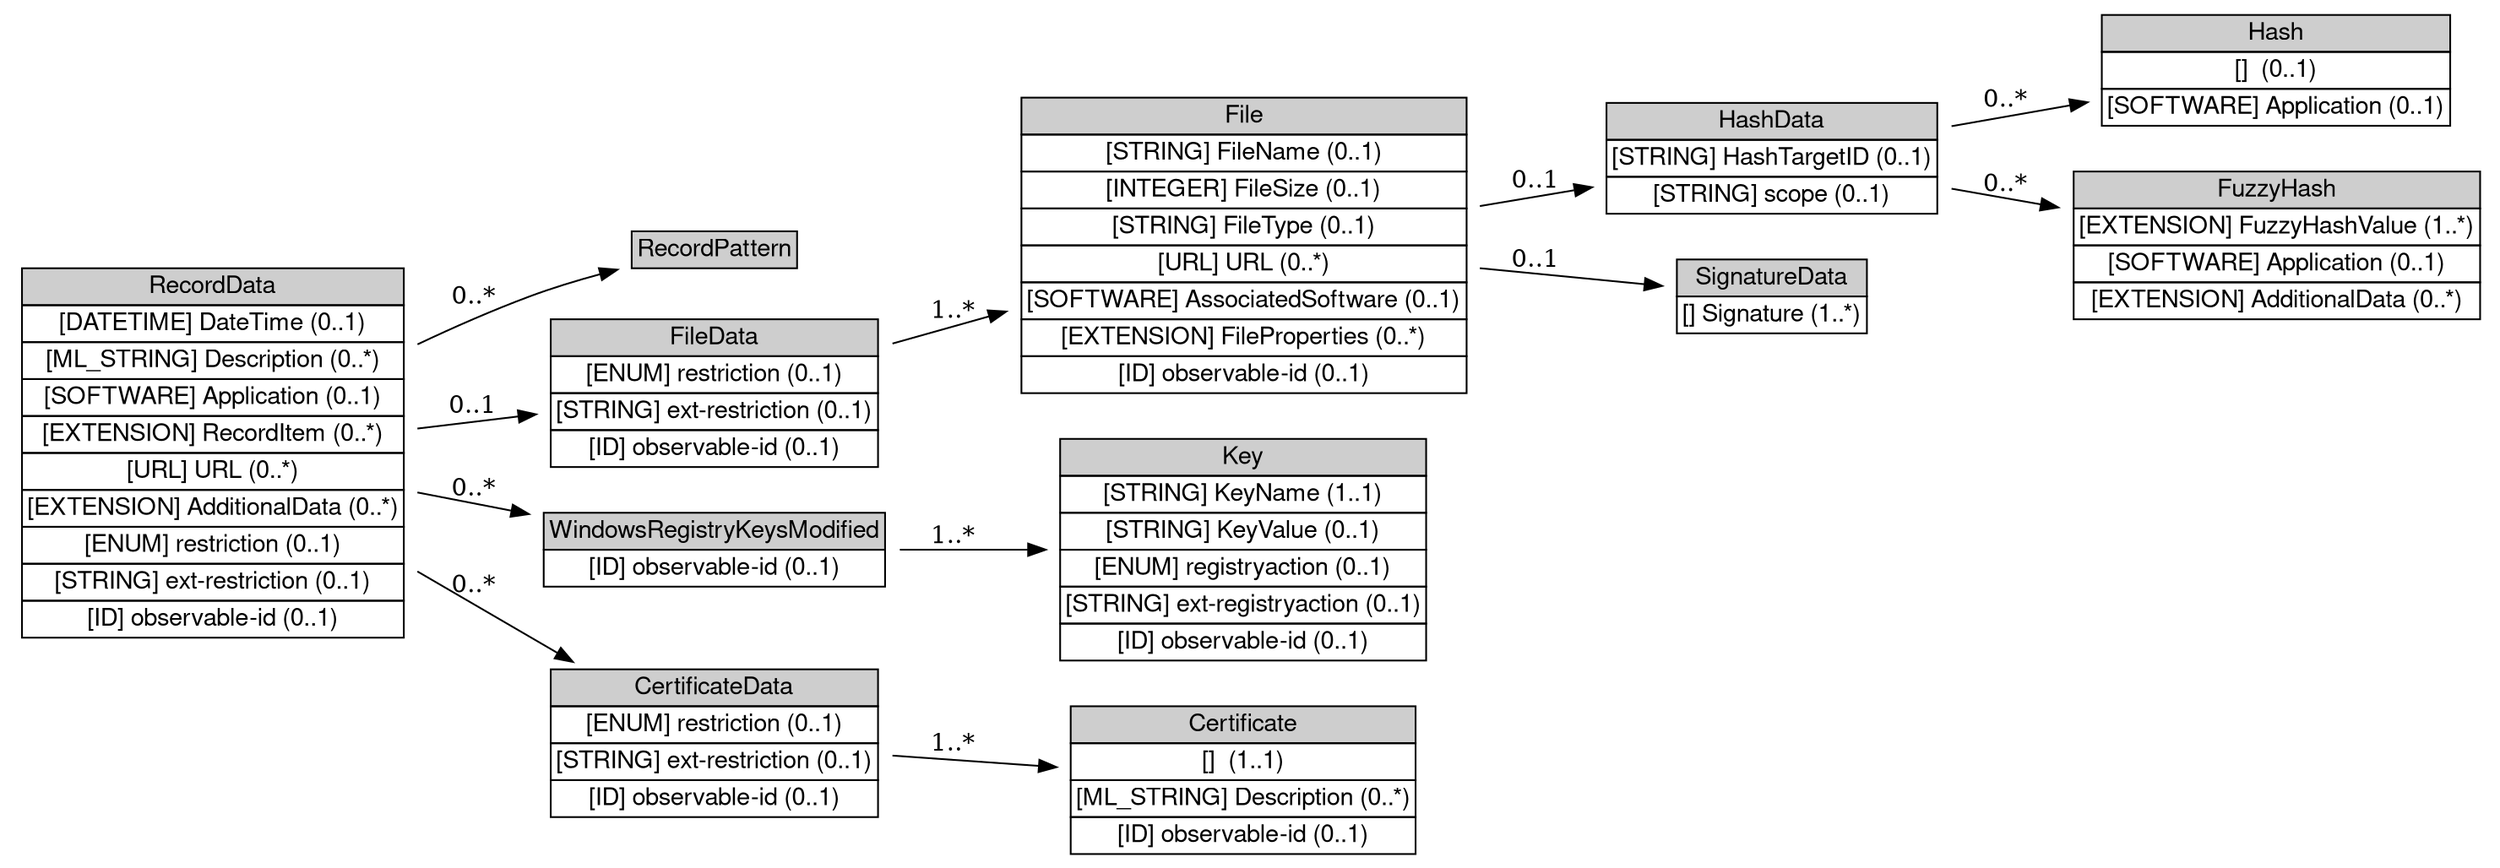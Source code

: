 digraph RecordData {
	graph [bb="0,0,1392,485.5",
		rankdir=LR
	];
	node [label="\N"];
	RecordData	 [height=3.0278,
		label=<<table BORDER="0" CELLBORDER="1" CELLSPACING="0"> <tr> <td BGCOLOR="#CECECE" HREF="/html/IODEFv2/RecordData.html" TITLE="The RecordData class describes or references log or audit data from a given type of tool and provides a means to annotate the output. "><FONT FACE="Nimbus Sans L">RecordData</FONT></td> </tr>" %<tr><td  HREF="/html/IODEFv2/RecordData.html" TITLE="A timestamp of the data found in the RecordItem or URL classes."><FONT FACE="Nimbus Sans L">[DATETIME] DateTime (0..1)</FONT></td></tr>%<tr><td  HREF="/html/IODEFv2/RecordData.html" TITLE="A free-form text description of the data provided in the RecordItem or URL classes."><FONT FACE="Nimbus Sans L">[ML_STRING] Description (0..*)</FONT></td></tr>%<tr><td  HREF="/html/IODEFv2/RecordData.html" TITLE="Identifies the tool used to generate the data in the RecordItem or URL classes."><FONT FACE="Nimbus Sans L">[SOFTWARE] Application (0..1)</FONT></td></tr>%<tr><td  HREF="/html/IODEFv2/RecordData.html" TITLE="Log, audit, or forensic data to support the conclusions made during the course of analyzing the incident."><FONT FACE="Nimbus Sans L">[EXTENSION] RecordItem (0..*)</FONT></td></tr>%<tr><td  HREF="/html/IODEFv2/RecordData.html" TITLE="A URL reference to a log or audit data."><FONT FACE="Nimbus Sans L">[URL] URL (0..*)</FONT></td></tr>%<tr><td  HREF="/html/IODEFv2/RecordData.html" TITLE="An extension mechanism for data not explicitly represented in the data model."><FONT FACE="Nimbus Sans L">[EXTENSION] AdditionalData (0..*)</FONT></td></tr>%<tr><td  HREF="/html/IODEFv2/RecordData.html" TITLE="See Section 3.3.1."><FONT FACE="Nimbus Sans L">[ENUM] restriction (0..1)</FONT></td></tr>%<tr><td  HREF="/html/IODEFv2/RecordData.html" TITLE="A means by which to extend the restriction attribute.  See Section 5.1.1."><FONT FACE="Nimbus Sans L">[STRING] ext-restriction (0..1)</FONT></td></tr>%<tr><td  HREF="/html/IODEFv2/RecordData.html" TITLE="See Section 3.3.2."><FONT FACE="Nimbus Sans L">[ID] observable-id (0..1)</FONT></td></tr>%</table>>,
		pos="116.5,232",
		shape=plaintext,
		width=3.2361];
	RecordPattern	 [height=0.5,
		label=<<table BORDER="0" CELLBORDER="1" CELLSPACING="0"> <tr> <td BGCOLOR="#CECECE" HREF="/html/IODEFv2/RecordPattern.html" TITLE="The RecordPattern class describes where in the log data provided or referenced in the RecordData class relevant information can be found. It provides a way to reference subsets of information, identified by a pattern, in a large log file, audit trail, or forensic data. "><FONT FACE="Nimbus Sans L">RecordPattern</FONT></td> </tr>" %</table>>,
		pos="396.5,348",
		shape=plaintext,
		width=1.5139];
	RecordData -> RecordPattern	 [label="0..*",
		lp="262.5,320.5",
		pos="e,341.84,336.25 233.4,295.66 252.67,304.88 272.66,313.7 292,321 304.64,325.77 318.45,330 331.77,333.61"];
	FileData	 [height=1.2778,
		label=<<table BORDER="0" CELLBORDER="1" CELLSPACING="0"> <tr> <td BGCOLOR="#CECECE" HREF="/html/IODEFv2/FileData.html" TITLE="The FileData class describes a file or set of files. "><FONT FACE="Nimbus Sans L">FileData</FONT></td> </tr>" %<tr><td  HREF="/html/IODEFv2/FileData.html" TITLE="See Section 3.3.1."><FONT FACE="Nimbus Sans L">[ENUM] restriction (0..1)</FONT></td></tr>%<tr><td  HREF="/html/IODEFv2/FileData.html" TITLE="A means by which to extend the restriction attribute.  See Section 5.1.1."><FONT FACE="Nimbus Sans L">[STRING] ext-restriction (0..1)</FONT></td></tr>%<tr><td  HREF="/html/IODEFv2/FileData.html" TITLE="See Section 3.3.2."><FONT FACE="Nimbus Sans L">[ID] observable-id (0..1)</FONT></td></tr>%</table>>,
		pos="396.5,266",
		shape=plaintext,
		width=2.7778];
	RecordData -> FileData	 [label="0..1",
		lp="262.5,258.5",
		pos="e,296.44,253.85 233.22,246.17 250.78,248.31 268.84,250.5 286.26,252.61"];
	WindowsRegistryKeysModified	 [height=0.69444,
		label=<<table BORDER="0" CELLBORDER="1" CELLSPACING="0"> <tr> <td BGCOLOR="#CECECE" HREF="/html/IODEFv2/WindowsRegistryKeysModified.html" TITLE="The WindowsRegistryKeysModified class describes Windows operating system registry keys and the operations that were performed on them. This class was derived from [RFC5901]. "><FONT FACE="Nimbus Sans L">WindowsRegistryKeysModified</FONT></td> </tr>" %<tr><td  HREF="/html/IODEFv2/WindowsRegistryKeysModified.html" TITLE="See Section 3.3.2."><FONT FACE="Nimbus Sans L">[ID] observable-id (0..1)</FONT></td></tr>%</table>>,
		pos="396.5,177",
		shape=plaintext,
		width=2.9028];
	RecordData -> WindowsRegistryKeysModified	 [label="0..*",
		lp="262.5,211.5",
		pos="e,291.59,197.61 233.22,209.07 249.25,205.92 265.7,202.69 281.69,199.55"];
	CertificateData	 [height=1.2778,
		label=<<table BORDER="0" CELLBORDER="1" CELLSPACING="0"> <tr> <td BGCOLOR="#CECECE" HREF="/html/IODEFv2/CertificateData.html" TITLE="The CertificateData class describes X.509 certificates. "><FONT FACE="Nimbus Sans L">CertificateData</FONT></td> </tr>" %<tr><td  HREF="/html/IODEFv2/CertificateData.html" TITLE="See Section 3.3.1."><FONT FACE="Nimbus Sans L">[ENUM] restriction (0..1)</FONT></td></tr>%<tr><td  HREF="/html/IODEFv2/CertificateData.html" TITLE="A means by which to extend the restriction attribute.  See Section 5.1.1."><FONT FACE="Nimbus Sans L">[STRING] ext-restriction (0..1)</FONT></td></tr>%<tr><td  HREF="/html/IODEFv2/CertificateData.html" TITLE="See Section 3.3.2."><FONT FACE="Nimbus Sans L">[ID] observable-id (0..1)</FONT></td></tr>%</table>>,
		pos="396.5,67",
		shape=plaintext,
		width=2.7778];
	RecordData -> CertificateData	 [label="0..*",
		lp="262.5,156.5",
		pos="e,318.23,113.12 233.22,163.22 258.74,148.18 285.33,132.51 309.46,118.29"];
	File	 [height=2.4444,
		label=<<table BORDER="0" CELLBORDER="1" CELLSPACING="0"> <tr> <td BGCOLOR="#CECECE" HREF="/html/IODEFv2/File.html" TITLE="The File class describes a file; its associated metadata; and cryptographic hashes and signatures applied to it. "><FONT FACE="Nimbus Sans L">File</FONT></td> </tr>" %<tr><td  HREF="/html/IODEFv2/File.html" TITLE="The name of the file."><FONT FACE="Nimbus Sans L">[STRING] FileName (0..1)</FONT></td></tr>%<tr><td  HREF="/html/IODEFv2/File.html" TITLE="The size of the file in bytes."><FONT FACE="Nimbus Sans L">[INTEGER] FileSize (0..1)</FONT></td></tr>%<tr><td  HREF="/html/IODEFv2/File.html" TITLE="The type of file per the IANA &quot;Media Types&quot; registry [IANA.Media].  Valid values correspond to the text in the &quot;Template&quot; column (e.g., &quot;application/pdf&quot;)."><FONT FACE="Nimbus Sans L">[STRING] FileType (0..1)</FONT></td></tr>%<tr><td  HREF="/html/IODEFv2/File.html" TITLE="A URL reference to the file."><FONT FACE="Nimbus Sans L">[URL] URL (0..*)</FONT></td></tr>%<tr><td  HREF="/html/IODEFv2/File.html" TITLE="The software application or operating system to which this file belongs or by which it can be processed."><FONT FACE="Nimbus Sans L">[SOFTWARE] AssociatedSoftware (0..1)</FONT></td></tr>%<tr><td  HREF="/html/IODEFv2/File.html" TITLE="Mechanism by which to extend the data model to describe properties of the file."><FONT FACE="Nimbus Sans L">[EXTENSION] FileProperties (0..*)</FONT></td></tr>%<tr><td  HREF="/html/IODEFv2/File.html" TITLE="See Section 3.3.2."><FONT FACE="Nimbus Sans L">[ID] observable-id (0..1)</FONT></td></tr>%</table>>,
		pos="693,350",
		shape=plaintext,
		width=3.6944];
	FileData -> File	 [label="1..*",
		lp="530.5,312.5",
		pos="e,559.87,312.28 496.88,294.44 513.96,299.28 531.99,304.39 549.92,309.47"];
	HashData	 [height=0.98611,
		label=<<table BORDER="0" CELLBORDER="1" CELLSPACING="0"> <tr> <td BGCOLOR="#CECECE" HREF="/html/IODEFv2/HashData.html" TITLE="The HashData class describes different types of hashes on a given object (e.g., file, part of a file, email). "><FONT FACE="Nimbus Sans L">HashData</FONT></td> </tr>" %<tr><td  HREF="/html/IODEFv2/HashData.html" TITLE="An identifier that references a subset of the object being hashed.  The semantics of this identifier are specified by the scope attribute."><FONT FACE="Nimbus Sans L">[STRING] HashTargetID (0..1)</FONT></td></tr>%<tr><td  HREF="/html/IODEFv2/HashData.html" TITLE="A means by which to extend the scope attribute.  See Section 5.1.1."><FONT FACE="Nimbus Sans L">[STRING] scope (0..1)</FONT></td></tr>%</table>>,
		pos="986.5,400",
		shape=plaintext,
		width=2.8194];
	File -> HashData	 [label="0..1",
		lp="855.5,386.5",
		pos="e,884.72,382.66 826.01,372.66 842.34,375.44 858.9,378.26 874.86,380.98"];
	SignatureData	 [height=0.69444,
		label=<<table BORDER="0" CELLBORDER="1" CELLSPACING="0"> <tr> <td BGCOLOR="#CECECE" HREF="/html/IODEFv2/SignatureData.html" TITLE="The SignatureData class describes different types of digital signatures on an object. "><FONT FACE="Nimbus Sans L">SignatureData</FONT></td> </tr>" %<tr><td  HREF="/html/IODEFv2/SignatureData.html" TITLE="A given signature.  See Section 4.2 of [W3C.XMLSIG]."><FONT FACE="Nimbus Sans L">[] Signature (1..*)</FONT></td></tr>%</table>>,
		pos="986.5,321",
		shape=plaintext,
		width=1.7222];
	File -> SignatureData	 [label="0..1",
		lp="855.5,341.5",
		pos="e,924.3,327.15 826.01,336.86 856.41,333.85 887.59,330.77 914.3,328.13"];
	Hash	 [height=0.98611,
		label=<<table BORDER="0" CELLBORDER="1" CELLSPACING="0"> <tr> <td BGCOLOR="#CECECE" HREF="/html/IODEFv2/Hash.html" TITLE="The Hash class describes a cryptographic hash value; the algorithm and application used to generate it; and the canonicalization method applied to the object being hashed. "><FONT FACE="Nimbus Sans L">Hash</FONT></td> </tr>" %<tr><td  HREF="/html/IODEFv2/Hash.html" TITLE="The canonicalization method used on the object being hashed.  See Section 4.3.1 of [W3C.XMLSIG]."><FONT FACE="Nimbus Sans L">[]  (0..1)</FONT></td></tr>%<tr><td  HREF="/html/IODEFv2/Hash.html" TITLE="The application used to calculate the hash."><FONT FACE="Nimbus Sans L">[SOFTWARE] Application (0..1)</FONT></td></tr>%</table>>,
		pos="1269.5,450",
		shape=plaintext,
		width=2.9444];
	HashData -> Hash	 [label="0..*",
		lp="1117.5,432.5",
		pos="e,1163.4,431.25 1088.3,417.98 1109.4,421.72 1131.9,425.69 1153.5,429.51"];
	FuzzyHash	 [height=1.2778,
		label=<<table BORDER="0" CELLBORDER="1" CELLSPACING="0"> <tr> <td BGCOLOR="#CECECE" HREF="/html/IODEFv2/FuzzyHash.html" TITLE="The FuzzyHash class describes a fuzzy hash and the application used to generate it. "><FONT FACE="Nimbus Sans L">FuzzyHash</FONT></td> </tr>" %<tr><td  HREF="/html/IODEFv2/FuzzyHash.html" TITLE="The computed fuzzy hash value."><FONT FACE="Nimbus Sans L">[EXTENSION] FuzzyHashValue (1..*)</FONT></td></tr>%<tr><td  HREF="/html/IODEFv2/FuzzyHash.html" TITLE="The application used to calculate the hash."><FONT FACE="Nimbus Sans L">[SOFTWARE] Application (0..1)</FONT></td></tr>%<tr><td  HREF="/html/IODEFv2/FuzzyHash.html" TITLE="Mechanism by which to extend the data model."><FONT FACE="Nimbus Sans L">[EXTENSION] AdditionalData (0..*)</FONT></td></tr>%</table>>,
		pos="1269.5,350",
		shape=plaintext,
		width=3.4028];
	HashData -> FuzzyHash	 [label="0..*",
		lp="1117.5,384.5",
		pos="e,1146.9,371.66 1088.3,382.02 1104,379.24 1120.5,376.33 1136.8,373.45"];
	Key	 [height=1.8611,
		label=<<table BORDER="0" CELLBORDER="1" CELLSPACING="0"> <tr> <td BGCOLOR="#CECECE" HREF="/html/IODEFv2/Key.html" TITLE="The Key class describes a Windows operating system registry key name and value pair, as well as the operation performed on it. "><FONT FACE="Nimbus Sans L">Key</FONT></td> </tr>" %<tr><td  HREF="/html/IODEFv2/Key.html" TITLE="The name of a Windows operating system registry key (e.g., [HKEY_LOCAL_MACHINE\Software\Test\KeyName])."><FONT FACE="Nimbus Sans L">[STRING] KeyName (1..1)</FONT></td></tr>%<tr><td  HREF="/html/IODEFv2/Key.html" TITLE="The value of the registry key identified in the KeyName class encoded per the .reg file format [KB310516]."><FONT FACE="Nimbus Sans L">[STRING] KeyValue (0..1)</FONT></td></tr>%<tr><td  HREF="/html/IODEFv2/Key.html" TITLE="The type of action taken on the registry key. These values are maintained in the &quot;Key-registryaction&quot; IANA registry per Section 10.2."><FONT FACE="Nimbus Sans L">[ENUM] registryaction (0..1)</FONT></td></tr>%<tr><td  HREF="/html/IODEFv2/Key.html" TITLE="A means by which to extend the registryaction attribute.  See Section 5.1.1."><FONT FACE="Nimbus Sans L">[STRING] ext-registryaction (0..1)</FONT></td></tr>%<tr><td  HREF="/html/IODEFv2/Key.html" TITLE="See Section 3.3.2."><FONT FACE="Nimbus Sans L">[ID] observable-id (0..1)</FONT></td></tr>%</table>>,
		pos="693,177",
		shape=plaintext,
		width=3.0833];
	WindowsRegistryKeysModified -> Key	 [label="1..*",
		lp="530.5,184.5",
		pos="e,581.87,177 501.03,177 523.94,177 548.37,177 571.86,177"];
	Certificate	 [height=1.2778,
		label=<<table BORDER="0" CELLBORDER="1" CELLSPACING="0"> <tr> <td BGCOLOR="#CECECE" HREF="/html/IODEFv2/Certificate.html" TITLE="The Certificate class describes a given X.509 certificate or certificate chain. "><FONT FACE="Nimbus Sans L">Certificate</FONT></td> </tr>" %<tr><td  HREF="/html/IODEFv2/Certificate.html" TITLE="A given X.509 certificate or chain.  See Section 4.4.4 of [W3C.XMLSIG]."><FONT FACE="Nimbus Sans L">[]  (1..1)</FONT></td></tr>%<tr><td  HREF="/html/IODEFv2/Certificate.html" TITLE="A free-form text description explaining the context of this certificate."><FONT FACE="Nimbus Sans L">[ML_STRING] Description (0..*)</FONT></td></tr>%<tr><td  HREF="/html/IODEFv2/Certificate.html" TITLE="See Section 3.3.2."><FONT FACE="Nimbus Sans L">[ID] observable-id (0..1)</FONT></td></tr>%</table>>,
		pos="693,46",
		shape=plaintext,
		width=2.9444];
	CertificateData -> Certificate	 [label="1..*",
		lp="530.5,65.5",
		pos="e,586.89,53.515 496.88,59.89 522.58,58.07 550.43,56.098 576.84,54.227"];
}
